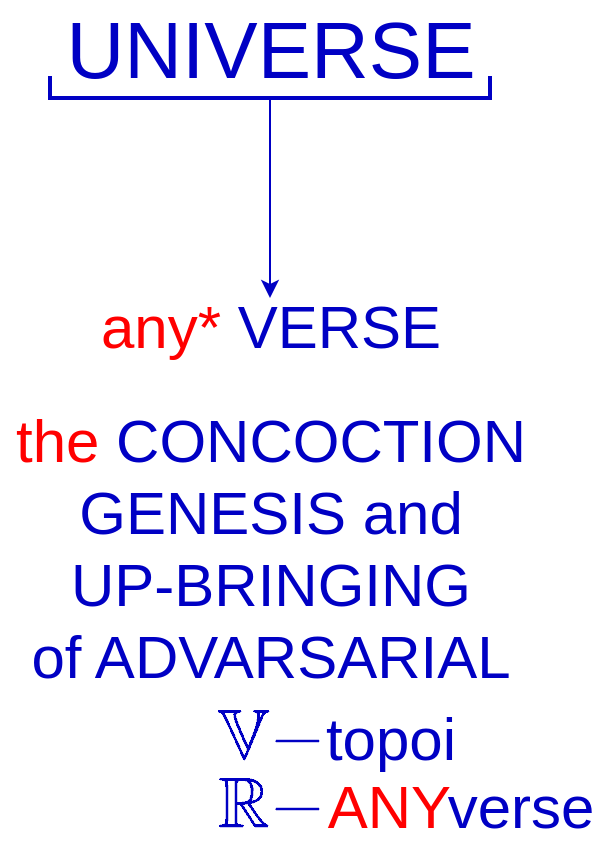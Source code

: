 <mxfile version="17.4.5" type="github">
  <diagram id="-vNNxGny6UHw06vDvA4R" name="Page-1">
    <mxGraphModel dx="682" dy="732" grid="1" gridSize="10" guides="1" tooltips="1" connect="1" arrows="1" fold="1" page="1" pageScale="1" pageWidth="850" pageHeight="1100" math="1" shadow="0">
      <root>
        <mxCell id="0" />
        <mxCell id="1" parent="0" />
        <mxCell id="pzUE6CqOTq_3boZKAXUs-1" value="&lt;font style=&quot;font-size: 40px&quot; color=&quot;#0000c4&quot;&gt;UNIVERSE&lt;/font&gt;" style="text;html=1;align=center;verticalAlign=middle;resizable=0;points=[];autosize=1;strokeColor=none;fillColor=none;" vertex="1" parent="1">
          <mxGeometry x="230" y="90" width="220" height="30" as="geometry" />
        </mxCell>
        <mxCell id="pzUE6CqOTq_3boZKAXUs-2" value="&lt;font style=&quot;font-size: 30px&quot;&gt;&lt;font color=&quot;#ff0000&quot; style=&quot;font-size: 30px&quot;&gt;any*&lt;/font&gt; VERSE&lt;/font&gt;" style="text;html=1;align=center;verticalAlign=middle;resizable=0;points=[];autosize=1;strokeColor=none;fillColor=none;fontSize=40;fontColor=#0000C4;" vertex="1" parent="1">
          <mxGeometry x="245" y="210" width="190" height="60" as="geometry" />
        </mxCell>
        <mxCell id="pzUE6CqOTq_3boZKAXUs-3" value="the &lt;font color=&quot;#0000c4&quot;&gt;CONCOCTION&lt;br&gt;GENESIS and&lt;br&gt;UP-BRINGING&lt;br&gt;of ADVARSARIAL&lt;br&gt;&lt;/font&gt;" style="text;html=1;align=center;verticalAlign=middle;resizable=0;points=[];autosize=1;strokeColor=none;fillColor=none;fontSize=30;fontColor=#FF0000;" vertex="1" parent="1">
          <mxGeometry x="205" y="280" width="270" height="150" as="geometry" />
        </mxCell>
        <mxCell id="pzUE6CqOTq_3boZKAXUs-4" value="$$\mathbb{V}- $$" style="text;html=1;align=center;verticalAlign=middle;resizable=0;points=[];autosize=1;strokeColor=none;fillColor=none;fontSize=30;fontColor=#0000C4;" vertex="1" parent="1">
          <mxGeometry x="215" y="430" width="250" height="40" as="geometry" />
        </mxCell>
        <mxCell id="pzUE6CqOTq_3boZKAXUs-5" value="$$\mathbb{R}-$$" style="text;html=1;align=center;verticalAlign=middle;resizable=0;points=[];autosize=1;strokeColor=none;fillColor=none;fontSize=30;fontColor=#0000C4;" vertex="1" parent="1">
          <mxGeometry x="220" y="464" width="240" height="40" as="geometry" />
        </mxCell>
        <mxCell id="pzUE6CqOTq_3boZKAXUs-6" value="ANY&lt;font color=&quot;#0000c4&quot;&gt;verse&lt;/font&gt;" style="text;html=1;align=center;verticalAlign=middle;resizable=0;points=[];autosize=1;strokeColor=none;fillColor=none;fontSize=30;fontColor=#FF0000;" vertex="1" parent="1">
          <mxGeometry x="360" y="464" width="150" height="40" as="geometry" />
        </mxCell>
        <mxCell id="pzUE6CqOTq_3boZKAXUs-8" value="topoi" style="text;html=1;align=center;verticalAlign=middle;resizable=0;points=[];autosize=1;strokeColor=none;fillColor=none;fontSize=30;fontColor=#0000C4;" vertex="1" parent="1">
          <mxGeometry x="360" y="430" width="80" height="40" as="geometry" />
        </mxCell>
        <mxCell id="pzUE6CqOTq_3boZKAXUs-10" style="edgeStyle=orthogonalEdgeStyle;rounded=0;orthogonalLoop=1;jettySize=auto;html=1;exitX=0.5;exitY=1;exitDx=0;exitDy=0;entryX=0.5;entryY=0.333;entryDx=0;entryDy=0;entryPerimeter=0;fontSize=30;fontColor=#0000C4;strokeColor=#0000C4;" edge="1" parent="1" source="pzUE6CqOTq_3boZKAXUs-9" target="pzUE6CqOTq_3boZKAXUs-2">
          <mxGeometry relative="1" as="geometry" />
        </mxCell>
        <mxCell id="pzUE6CqOTq_3boZKAXUs-9" value="" style="shape=partialRectangle;whiteSpace=wrap;html=1;bottom=1;right=1;left=1;top=0;fillColor=none;routingCenterX=-0.5;fontSize=30;fontColor=#0000C4;strokeWidth=2;strokeColor=#0000C4;" vertex="1" parent="1">
          <mxGeometry x="230" y="120" width="220" height="10" as="geometry" />
        </mxCell>
      </root>
    </mxGraphModel>
  </diagram>
</mxfile>
